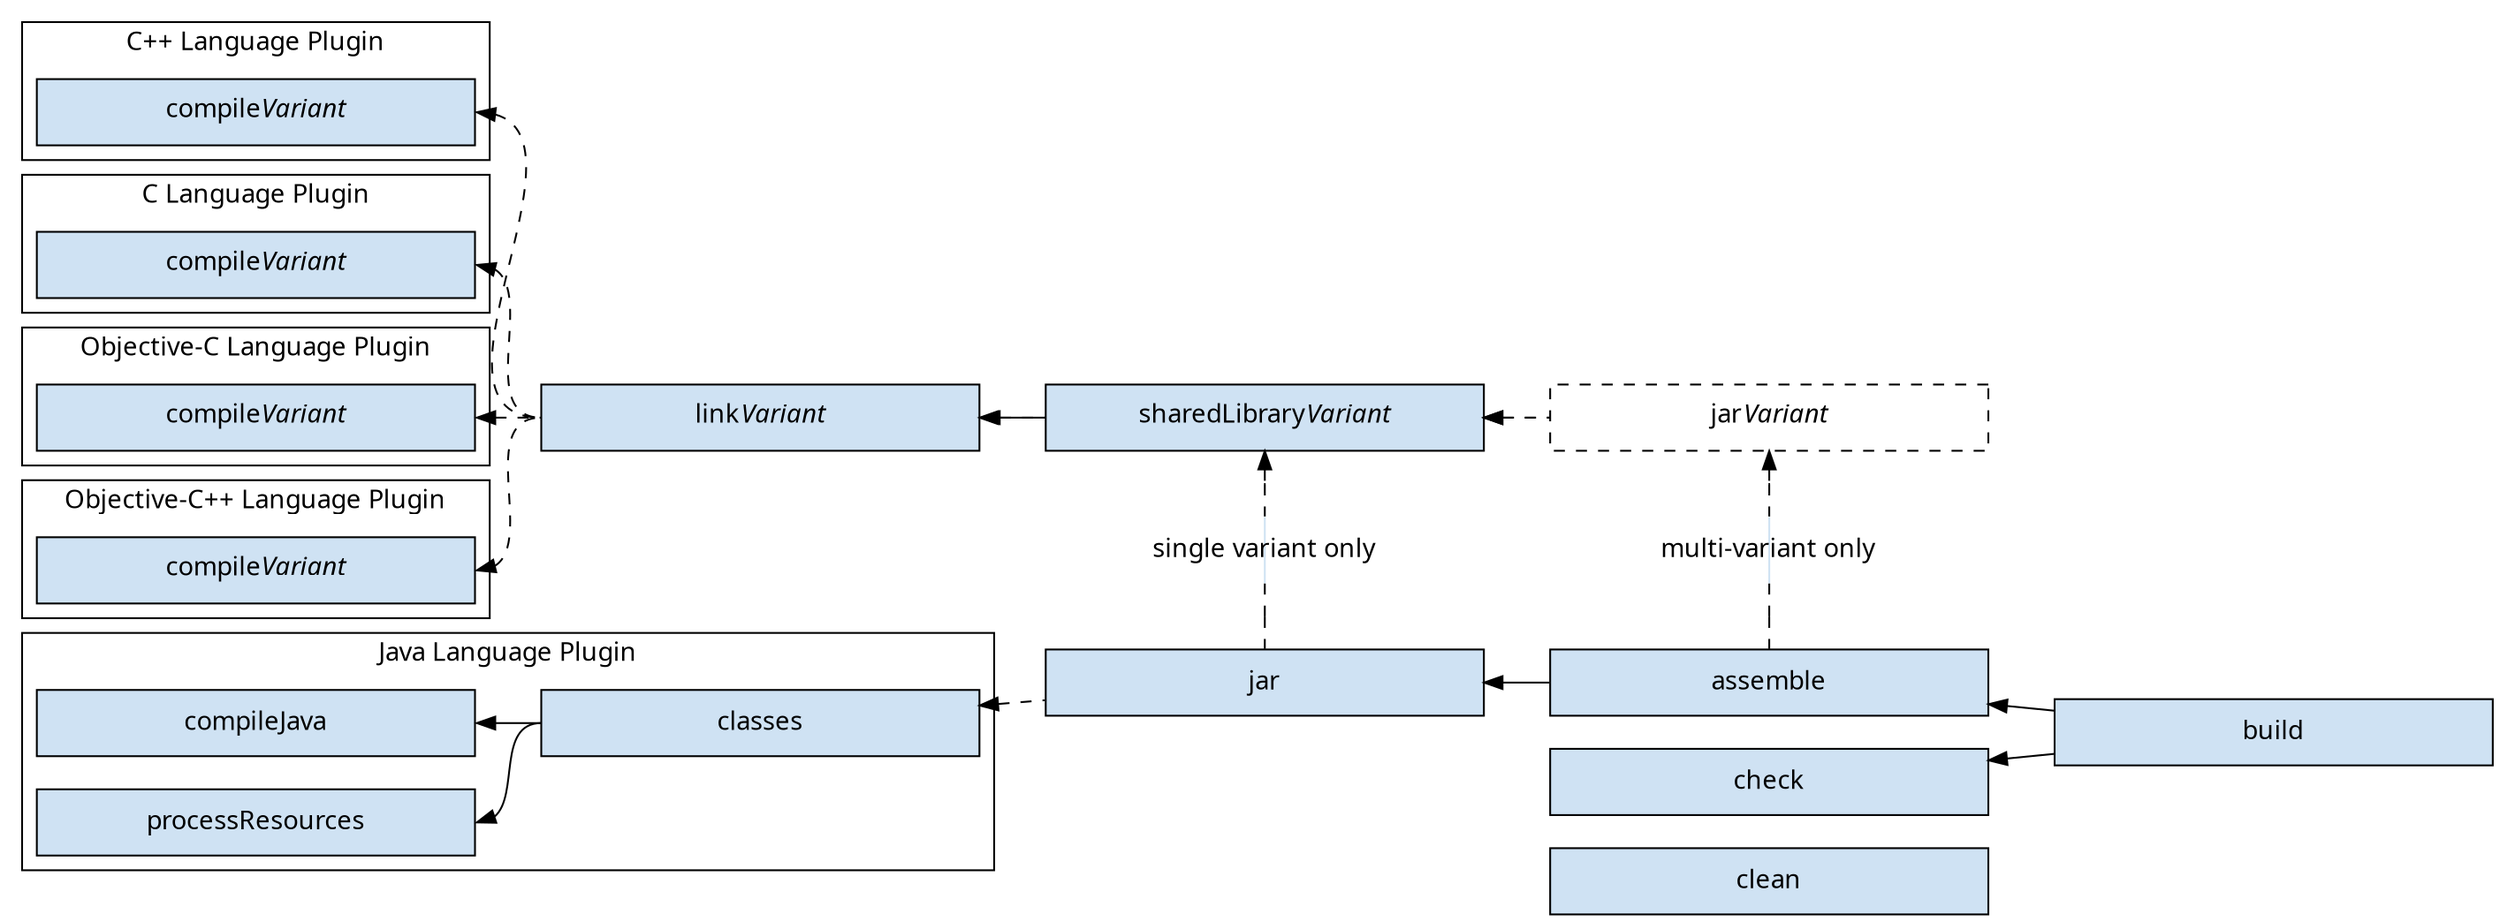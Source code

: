 digraph jniLibraryTaskGraph {
  graph [ dpi = 100, fontname="Sans"];
  node [fontname = "Sans"];
  edge [fontname = "Sans"];
  node [shape=rectangle, fixedsize=true, width=3.3, height=0.5];
  node [style=filled, fillcolor="#cfe2f3"]
  rankdir=LR

  subgraph cluster_cppLanguage {
	label = "C++ Language Plugin"
	color = black

	compileCpp [label=<compile<i>Variant</i>>]
  }

  subgraph cluster_cLanguage {
	label = "C Language Plugin"
	color = black

	compileC [label=<compile<i>Variant</i>>]
  }

  subgraph cluster_objectiveCLanguage {
	label = "Objective-C Language Plugin"
	color = black

	compileObjC [label=<compile<i>Variant</i>>]
  }

  subgraph cluster_objectiveCppLanguage {
	label = "Objective-C++ Language Plugin"
	color = black

	compileObjCpp [label=<compile<i>Variant</i>>]
  }

  subgraph cluster_javaLanguage {
	label = "Java Language Plugin"

	{compileJava, processResources} -> classes [dir=back headport=w tailport=e]
	{rank=same compileJava processResources}
  }

  // Styling
  link [label=<link<i>Variant</i>>]
  sharedLibrary [label=<sharedLibrary<i>Variant</i>>]
  jarNative [style=dashed, label=<jar<i>Variant</i>>]
  jarJvm [label="jar"]

  // link to assemble
  {compileCpp compileC compileObjC compileObjCpp} -> link -> sharedLibrary -> jarNative [dir=back style=dashed headport=w tailport=e]
  link -> sharedLibrary[dir=back]
  sharedLibrary -> jarNative [dir=back style=dashed]

  {01, 02, 03 [width=0 shape=point];}
  02[label="multi-variant only" shape=plaintext]
  jarNative -> 01 [dir=back style=dashed]
  01 -> 02 -> 03 -> assemble [arrowhead=none style=dashed]
  {rank=same assemble 01 02 03 jarNative}

  {10, 20, 30 [width=0 shape=point];}
  20[label="single variant only" shape=plaintext]
  sharedLibrary -> 10 [dir=back style=dashed]
  10 -> 20 -> 30 -> jarJvm [arrowhead=none style=dashed]
  {rank=same jarJvm 10 20 30 sharedLibrary}

  // classes to assemble
  classes -> jarJvm [dir=back style=dashed]
  jarJvm -> assemble [dir=back]

  // assemble & check to build
  assemble -> build [dir=back]
  check -> build [dir=back]

  // align check & clean
  check -> clean [style=invis]
  {rank=same check clean}
}
